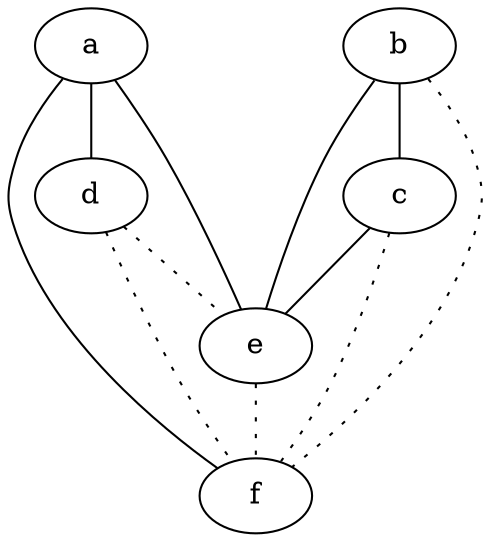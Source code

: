 graph {
a -- d;
a -- e;
a -- f;
b -- c;
b -- e;
b -- f [style=dotted];
c -- e;
c -- f [style=dotted];
d -- e [style=dotted];
d -- f [style=dotted];
e -- f [style=dotted];
}
